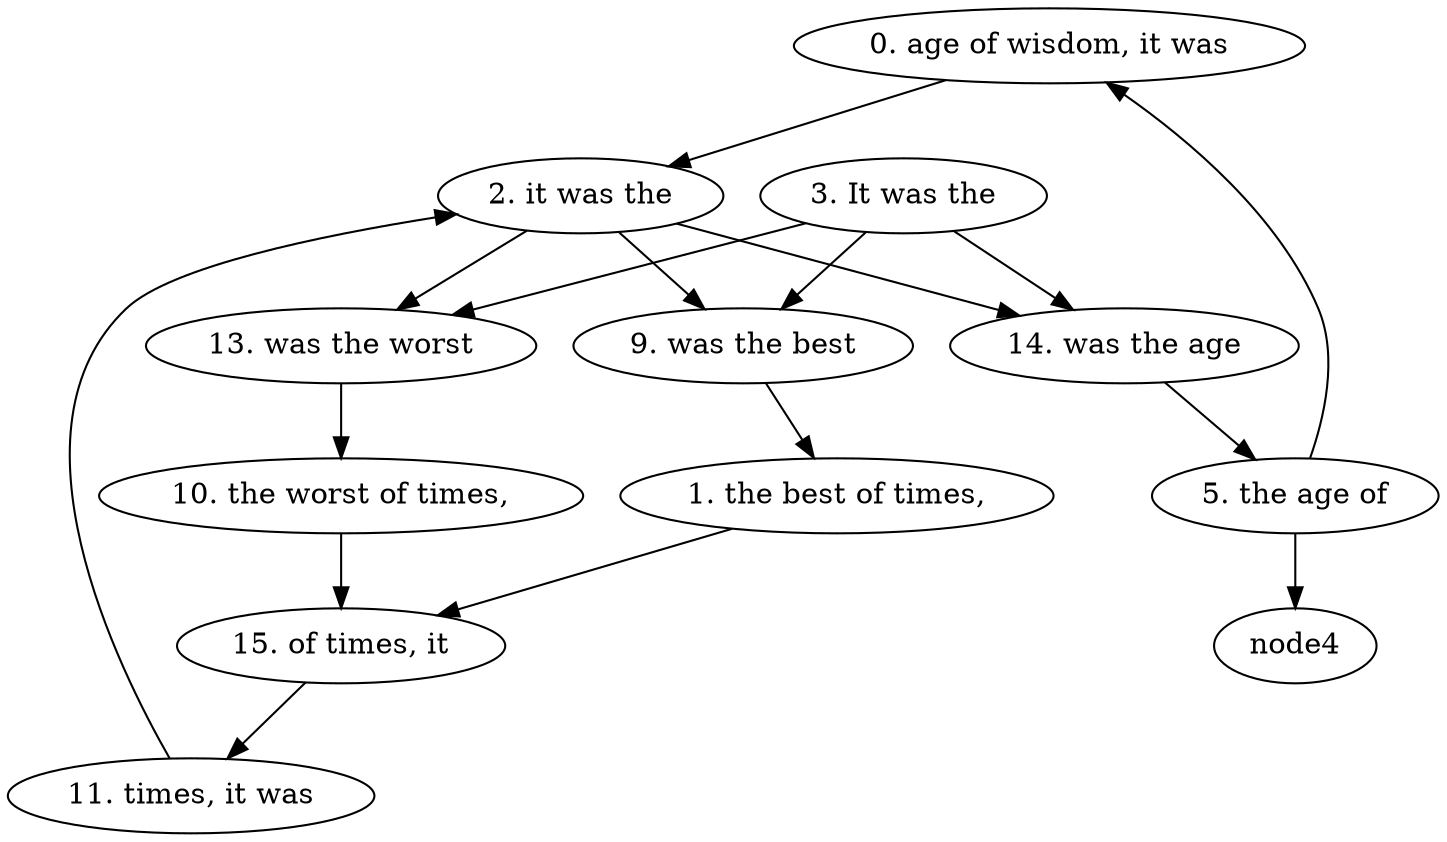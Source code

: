 digraph G {
	node0 [label="0. age of wisdom, it was"];
	node1 [label="1. the best of times,"];
	node2 [label="2. it was the"];
	node3 [label="3. It was the"];
	node5 [label="5. the age of"];
	node9 [label="9. was the best"];
	node10 [label="10. the worst of times,"];
	node11 [label="11. times, it was"];
	node13 [label="13. was the worst"];
	node14 [label="14. was the age"];
	node15 [label="15. of times, it"];
	node0 -> node2;
	node1 -> node15;
	node2 -> node9;
	node2 -> node13;
	node2 -> node14;
	node3 -> node9;
	node3 -> node13;
	node3 -> node14;
	node5 -> node0;
	node5 -> node4;
	node9 -> node1;
	node10 -> node15;
	node11 -> node2;
	node13 -> node10;
	node14 -> node5;
	node15 -> node11;
}